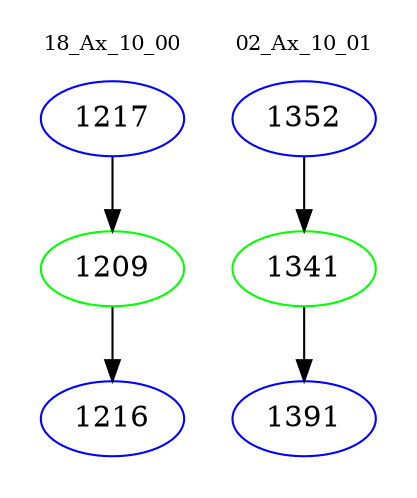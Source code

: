 digraph{
subgraph cluster_0 {
color = white
label = "18_Ax_10_00";
fontsize=10;
T0_1217 [label="1217", color="blue"]
T0_1217 -> T0_1209 [color="black"]
T0_1209 [label="1209", color="green"]
T0_1209 -> T0_1216 [color="black"]
T0_1216 [label="1216", color="blue"]
}
subgraph cluster_1 {
color = white
label = "02_Ax_10_01";
fontsize=10;
T1_1352 [label="1352", color="blue"]
T1_1352 -> T1_1341 [color="black"]
T1_1341 [label="1341", color="green"]
T1_1341 -> T1_1391 [color="black"]
T1_1391 [label="1391", color="blue"]
}
}
